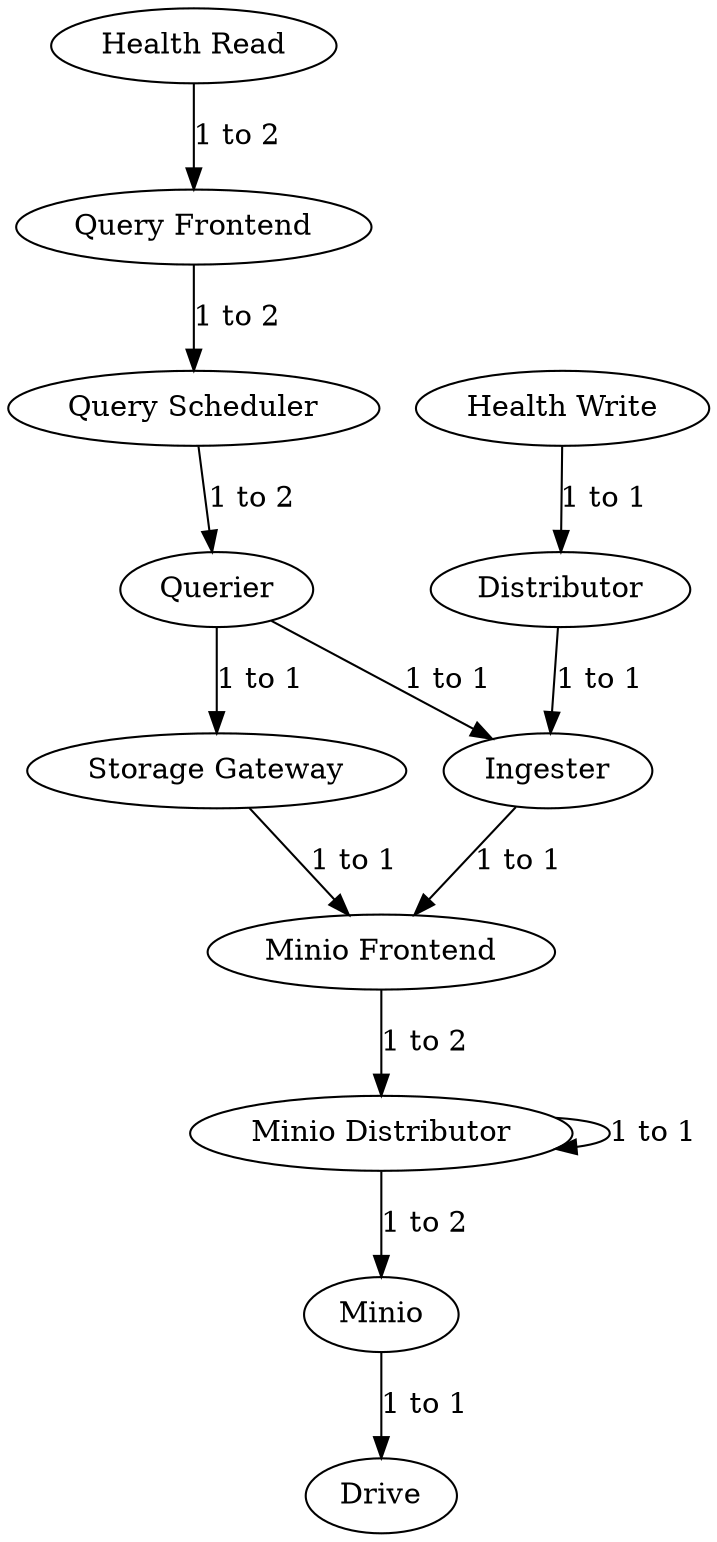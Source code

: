 digraph RBN {
    D [label="Distributor", func="random", instances=4];
    I [label="Ingester", func="random", instances=4];
    HW [label="Health Write", func="random", instances=1];

    QF [label="Query Frontend", func="random", instances=4];
    QS [label="Query Scheduler", func="random", instances=4];
    Q [label="Querier", func="random", instances=4];
    SG [label="Storage Gateway", func="random", instances=4];
    HR [label="Health Read", func="random", instances=1];

    MF [label="Minio Frontend", func="random", instances=8];
	MD [label="Minio Distributor", func="random", instances=8];
    MIO [label="Minio", func="random", instances=8];
    DRV [label="Drive", func="random", instances=8];

    MF -> MD -> MIO [label="1 to 2"];
    MD -> MD [label="1 to 1"];
    MIO -> DRV [label="1 to 1"];
    HW -> D  [label="1 to 1"];
    D -> I [label="1 to 1"];
    I -> MF [label="1 to 1"];
    HR -> QF -> QS -> Q [label="1 to 2"];
    Q -> SG [label="1 to 1"];
    SG -> MF [label="1 to 1"];
    Q -> I [label="1 to 1"]; 
}

